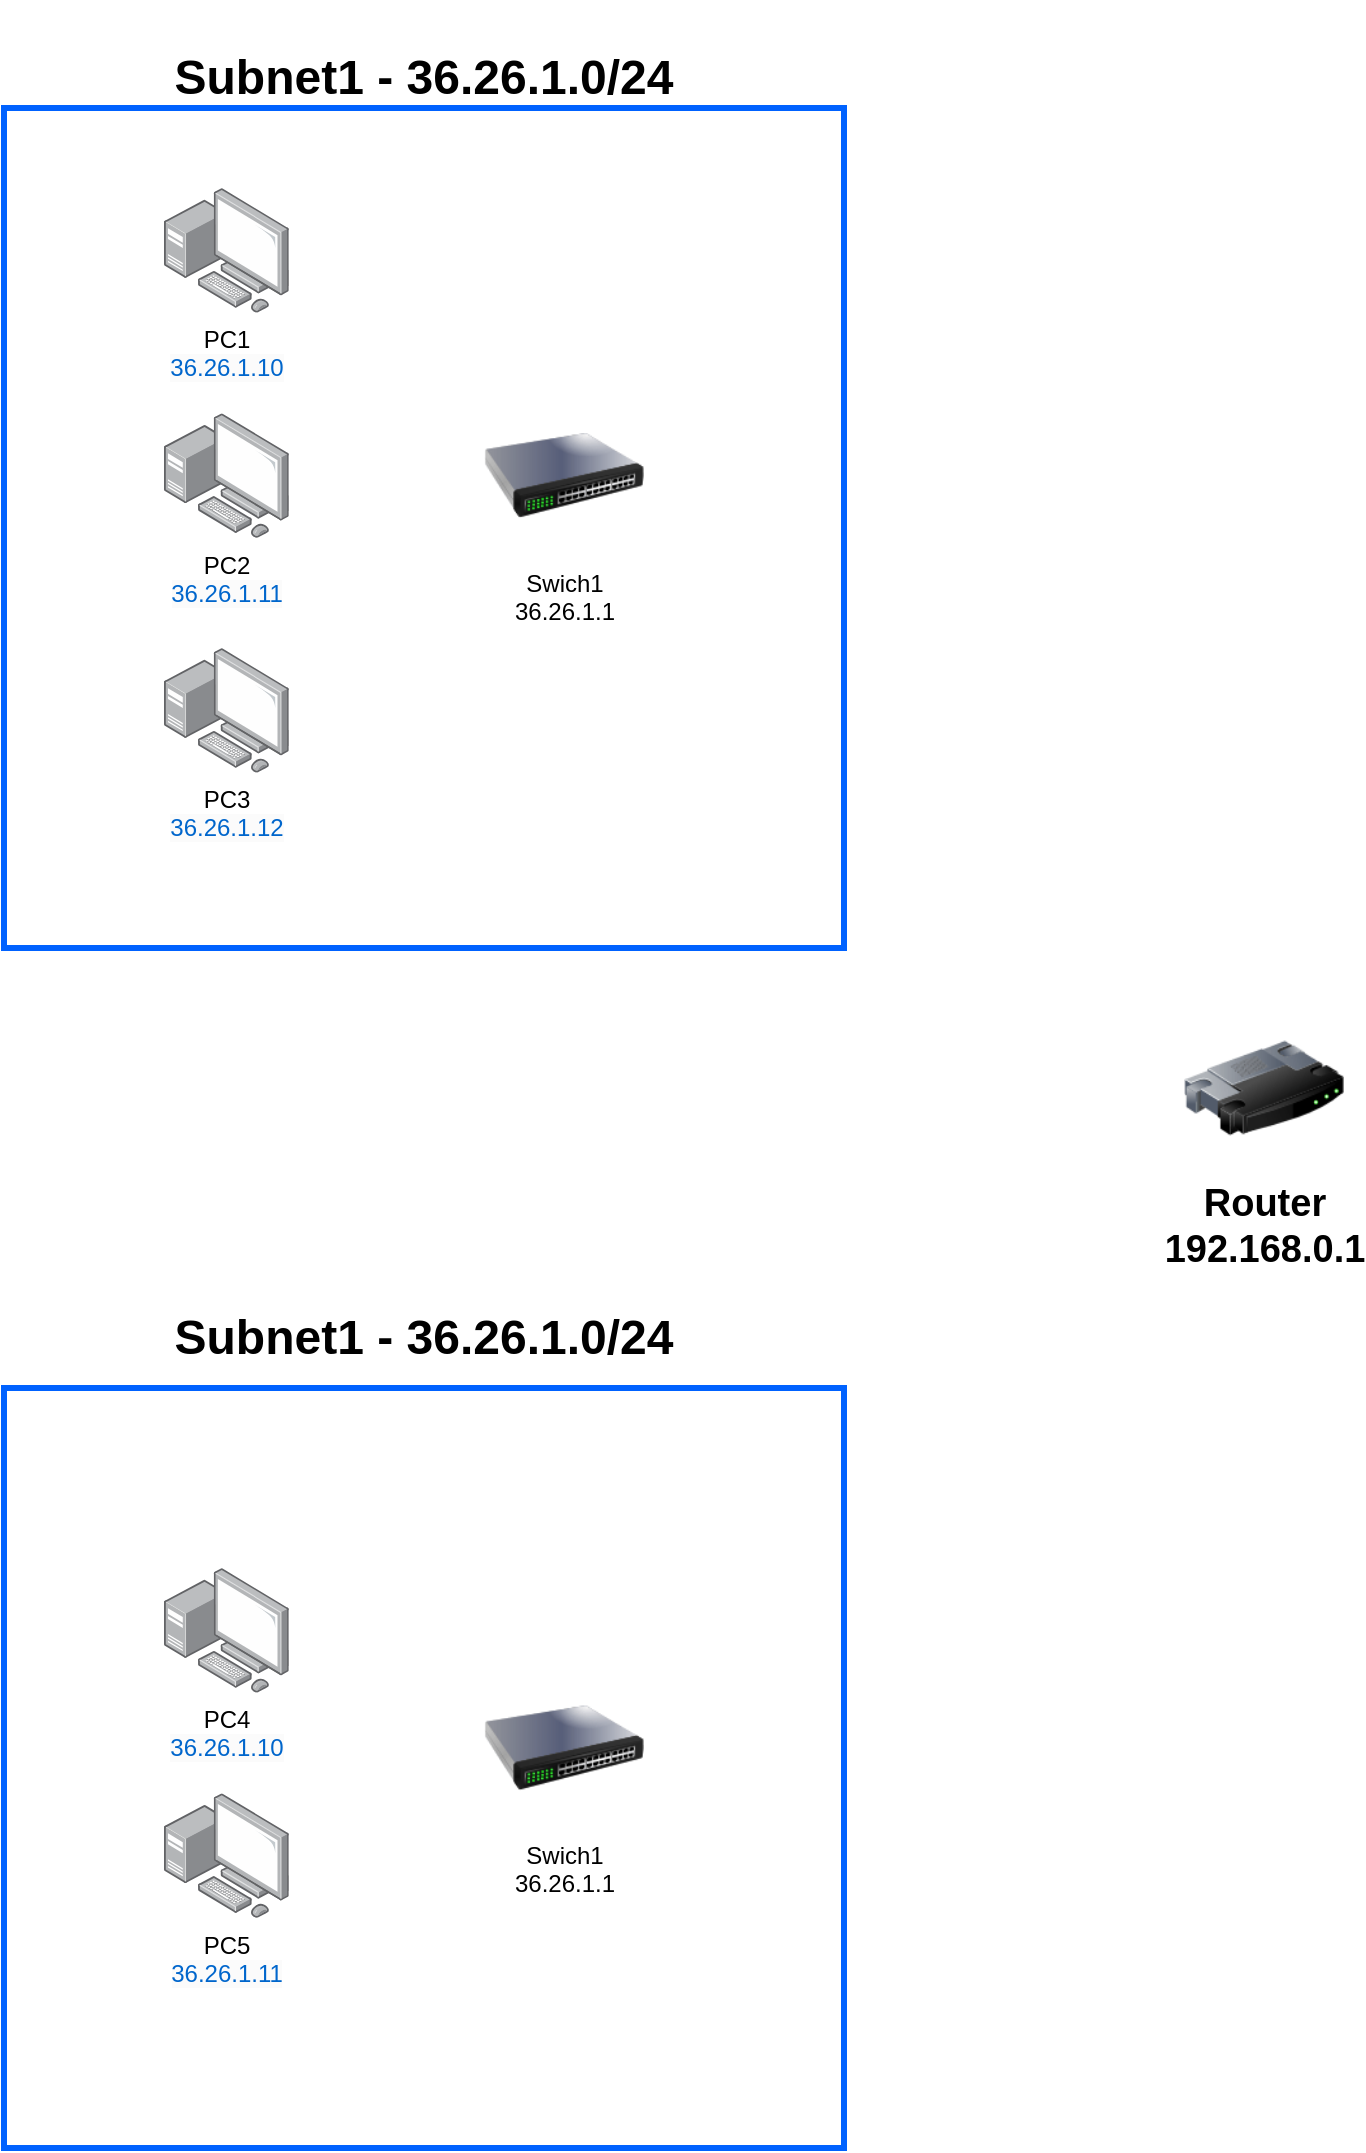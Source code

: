 <mxfile version="21.2.1" type="github">
  <diagram name="Page-1" id="kUGmlVv1KhsbOFP3ll0R">
    <mxGraphModel dx="3033" dy="2904" grid="1" gridSize="10" guides="1" tooltips="1" connect="1" arrows="1" fold="1" page="1" pageScale="1" pageWidth="850" pageHeight="1100" background="#ffffff" math="0" shadow="0">
      <root>
        <mxCell id="0" />
        <mxCell id="1" parent="0" />
        <mxCell id="bPXmLajMAszRdR5mvz4N-5" value="" style="rounded=0;whiteSpace=wrap;html=1;strokeWidth=3;strokeColor=#0062ff;fontSize=19;fontStyle=1" parent="1" vertex="1">
          <mxGeometry x="-1520" y="-2110" width="420" height="420" as="geometry" />
        </mxCell>
        <mxCell id="BCT4acggiIJb0DLnrBcZ-119" value="Router&lt;br&gt;192.168.0.1" style="image;html=1;image=img/lib/clip_art/networking/Router_128x128.png;fontSize=19;fontStyle=1" parent="1" vertex="1">
          <mxGeometry x="-930" y="-1660" width="80" height="80" as="geometry" />
        </mxCell>
        <mxCell id="bPXmLajMAszRdR5mvz4N-10" value="&lt;p class=&quot;MsoNormal&quot; style=&quot;font-size: 24px;&quot;&gt;Subnet1 - 36.26.1.0/24&lt;/p&gt;" style="text;html=1;strokeColor=none;fillColor=none;align=center;verticalAlign=middle;whiteSpace=wrap;rounded=0;fontSize=24;fontStyle=1" parent="1" vertex="1">
          <mxGeometry x="-1480" y="-2140" width="340" height="30" as="geometry" />
        </mxCell>
        <mxCell id="dBY3GIxtA57VVu_agjdJ-7" value="PC1&lt;br style=&quot;border-color: var(--border-color); color: rgb(0, 102, 204); background-color: rgb(251, 251, 251);&quot;&gt;&lt;span style=&quot;color: rgb(0, 102, 204); background-color: rgb(251, 251, 251);&quot;&gt;36.26.1.10&lt;/span&gt;" style="image;points=[];aspect=fixed;html=1;align=center;shadow=0;dashed=0;image=img/lib/allied_telesis/computer_and_terminals/Personal_Computer_with_Server.svg;" vertex="1" parent="1">
          <mxGeometry x="-1440" y="-2070" width="62.4" height="62.4" as="geometry" />
        </mxCell>
        <mxCell id="dBY3GIxtA57VVu_agjdJ-9" value="PC2&lt;br style=&quot;border-color: var(--border-color); color: rgb(0, 102, 204); background-color: rgb(251, 251, 251);&quot;&gt;&lt;span style=&quot;color: rgb(0, 102, 204); background-color: rgb(251, 251, 251);&quot;&gt;36.26.1.11&lt;/span&gt;" style="image;points=[];aspect=fixed;html=1;align=center;shadow=0;dashed=0;image=img/lib/allied_telesis/computer_and_terminals/Personal_Computer_with_Server.svg;" vertex="1" parent="1">
          <mxGeometry x="-1440" y="-1957.4" width="62.4" height="62.4" as="geometry" />
        </mxCell>
        <mxCell id="dBY3GIxtA57VVu_agjdJ-10" value="PC3&lt;br style=&quot;border-color: var(--border-color); color: rgb(0, 102, 204); background-color: rgb(251, 251, 251);&quot;&gt;&lt;span style=&quot;color: rgb(0, 102, 204); background-color: rgb(251, 251, 251);&quot;&gt;36.26.1.12&lt;/span&gt;" style="image;points=[];aspect=fixed;html=1;align=center;shadow=0;dashed=0;image=img/lib/allied_telesis/computer_and_terminals/Personal_Computer_with_Server.svg;" vertex="1" parent="1">
          <mxGeometry x="-1440" y="-1840" width="62.4" height="62.4" as="geometry" />
        </mxCell>
        <mxCell id="dBY3GIxtA57VVu_agjdJ-12" value="Swich1&lt;br&gt;36.26.1.1" style="image;html=1;image=img/lib/clip_art/networking/Switch_128x128.png" vertex="1" parent="1">
          <mxGeometry x="-1280" y="-1966.2" width="80" height="80" as="geometry" />
        </mxCell>
        <mxCell id="dBY3GIxtA57VVu_agjdJ-13" value="" style="rounded=0;whiteSpace=wrap;html=1;strokeWidth=3;strokeColor=#0062ff;fontSize=19;fontStyle=1" vertex="1" parent="1">
          <mxGeometry x="-1520" y="-1470" width="420" height="380" as="geometry" />
        </mxCell>
        <mxCell id="dBY3GIxtA57VVu_agjdJ-14" value="&lt;p class=&quot;MsoNormal&quot; style=&quot;font-size: 24px;&quot;&gt;Subnet1 - 36.26.1.0/24&lt;/p&gt;" style="text;html=1;strokeColor=none;fillColor=none;align=center;verticalAlign=middle;whiteSpace=wrap;rounded=0;fontSize=24;fontStyle=1" vertex="1" parent="1">
          <mxGeometry x="-1480" y="-1510" width="340" height="30" as="geometry" />
        </mxCell>
        <mxCell id="dBY3GIxtA57VVu_agjdJ-15" value="PC4&lt;br style=&quot;border-color: var(--border-color); color: rgb(0, 102, 204); background-color: rgb(251, 251, 251);&quot;&gt;&lt;span style=&quot;color: rgb(0, 102, 204); background-color: rgb(251, 251, 251);&quot;&gt;36.26.1.10&lt;/span&gt;" style="image;points=[];aspect=fixed;html=1;align=center;shadow=0;dashed=0;image=img/lib/allied_telesis/computer_and_terminals/Personal_Computer_with_Server.svg;" vertex="1" parent="1">
          <mxGeometry x="-1440" y="-1380" width="62.4" height="62.4" as="geometry" />
        </mxCell>
        <mxCell id="dBY3GIxtA57VVu_agjdJ-16" value="PC5&lt;br style=&quot;border-color: var(--border-color); color: rgb(0, 102, 204); background-color: rgb(251, 251, 251);&quot;&gt;&lt;span style=&quot;color: rgb(0, 102, 204); background-color: rgb(251, 251, 251);&quot;&gt;36.26.1.11&lt;/span&gt;" style="image;points=[];aspect=fixed;html=1;align=center;shadow=0;dashed=0;image=img/lib/allied_telesis/computer_and_terminals/Personal_Computer_with_Server.svg;" vertex="1" parent="1">
          <mxGeometry x="-1440" y="-1267.4" width="62.4" height="62.4" as="geometry" />
        </mxCell>
        <mxCell id="dBY3GIxtA57VVu_agjdJ-18" value="Swich1&lt;br&gt;36.26.1.1" style="image;html=1;image=img/lib/clip_art/networking/Switch_128x128.png" vertex="1" parent="1">
          <mxGeometry x="-1280" y="-1330" width="80" height="80" as="geometry" />
        </mxCell>
      </root>
    </mxGraphModel>
  </diagram>
</mxfile>
